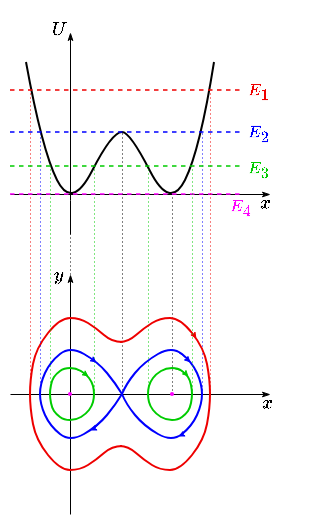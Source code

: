 <mxfile version="24.0.2" type="github">
  <diagram name="第 1 页" id="JSmVgA14fJBPbwNzcSOm">
    <mxGraphModel dx="421" dy="250" grid="1" gridSize="1" guides="1" tooltips="1" connect="1" arrows="1" fold="1" page="1" pageScale="1" pageWidth="827" pageHeight="1169" math="1" shadow="0">
      <root>
        <mxCell id="0" />
        <mxCell id="1" parent="0" />
        <mxCell id="qrRYNis3oJ5qUJAQLsxG-1" value="" style="endArrow=classicThin;html=1;rounded=0;strokeWidth=0.5;endSize=3;endFill=1;" parent="1" edge="1">
          <mxGeometry width="50" height="50" relative="1" as="geometry">
            <mxPoint x="90" y="200" as="sourcePoint" />
            <mxPoint x="220" y="200" as="targetPoint" />
          </mxGeometry>
        </mxCell>
        <mxCell id="qrRYNis3oJ5qUJAQLsxG-2" value="" style="endArrow=classicThin;html=1;rounded=0;strokeWidth=0.5;endSize=3;endFill=1;" parent="1" edge="1">
          <mxGeometry width="50" height="50" relative="1" as="geometry">
            <mxPoint x="120" y="260" as="sourcePoint" />
            <mxPoint x="120" y="140" as="targetPoint" />
          </mxGeometry>
        </mxCell>
        <mxCell id="MMYUAvoOAYFr21yK7-wF-7" value="&lt;font style=&quot;font-size: 8px;&quot;&gt;$$x$$&lt;/font&gt;" style="text;html=1;align=center;verticalAlign=middle;whiteSpace=wrap;rounded=0;" vertex="1" parent="1">
          <mxGeometry x="205.5" y="198" width="25" height="13" as="geometry" />
        </mxCell>
        <mxCell id="MMYUAvoOAYFr21yK7-wF-8" value="&lt;font style=&quot;font-size: 8px;&quot;&gt;$$y$$&lt;/font&gt;" style="text;html=1;align=center;verticalAlign=middle;whiteSpace=wrap;rounded=0;" vertex="1" parent="1">
          <mxGeometry x="102" y="134" width="24" height="14" as="geometry" />
        </mxCell>
        <mxCell id="MMYUAvoOAYFr21yK7-wF-9" value="" style="endArrow=classicThin;html=1;rounded=0;strokeWidth=0.5;endSize=3;endFill=1;" edge="1" parent="1">
          <mxGeometry width="50" height="50" relative="1" as="geometry">
            <mxPoint x="90" y="100" as="sourcePoint" />
            <mxPoint x="220" y="100" as="targetPoint" />
          </mxGeometry>
        </mxCell>
        <mxCell id="MMYUAvoOAYFr21yK7-wF-10" value="" style="endArrow=classicThin;html=1;rounded=0;strokeWidth=0.5;endSize=3;endFill=1;" edge="1" parent="1">
          <mxGeometry width="50" height="50" relative="1" as="geometry">
            <mxPoint x="120" y="120" as="sourcePoint" />
            <mxPoint x="120" y="19" as="targetPoint" />
            <Array as="points">
              <mxPoint x="120" y="103" />
            </Array>
          </mxGeometry>
        </mxCell>
        <mxCell id="MMYUAvoOAYFr21yK7-wF-15" value="&lt;font style=&quot;font-size: 8px;&quot;&gt;$$x$$&lt;/font&gt;" style="text;html=1;align=center;verticalAlign=middle;whiteSpace=wrap;rounded=0;" vertex="1" parent="1">
          <mxGeometry x="188" y="90" width="60" height="30" as="geometry" />
        </mxCell>
        <mxCell id="MMYUAvoOAYFr21yK7-wF-16" value="&lt;font style=&quot;font-size: 8px;&quot;&gt;$$U$$&lt;/font&gt;" style="text;html=1;align=center;verticalAlign=middle;whiteSpace=wrap;rounded=0;" vertex="1" parent="1">
          <mxGeometry x="85" y="3" width="60" height="30" as="geometry" />
        </mxCell>
        <mxCell id="MMYUAvoOAYFr21yK7-wF-23" value="" style="group" vertex="1" connectable="0" parent="1">
          <mxGeometry x="98" y="34" width="94" height="74" as="geometry" />
        </mxCell>
        <mxCell id="MMYUAvoOAYFr21yK7-wF-19" value="" style="curved=1;endArrow=none;html=1;rounded=0;endFill=0;" edge="1" parent="MMYUAvoOAYFr21yK7-wF-23">
          <mxGeometry width="50" height="50" relative="1" as="geometry">
            <mxPoint as="sourcePoint" />
            <mxPoint x="48" y="35" as="targetPoint" />
            <Array as="points">
              <mxPoint x="8" y="44" />
              <mxPoint x="23" y="74" />
              <mxPoint x="43" y="35" />
            </Array>
          </mxGeometry>
        </mxCell>
        <mxCell id="MMYUAvoOAYFr21yK7-wF-21" value="" style="curved=1;endArrow=none;html=1;rounded=0;endFill=0;" edge="1" parent="MMYUAvoOAYFr21yK7-wF-23">
          <mxGeometry width="50" height="50" relative="1" as="geometry">
            <mxPoint x="94" as="sourcePoint" />
            <mxPoint x="48" y="35" as="targetPoint" />
            <Array as="points">
              <mxPoint x="87" y="44" />
              <mxPoint x="72" y="74" />
              <mxPoint x="52" y="35" />
            </Array>
          </mxGeometry>
        </mxCell>
        <mxCell id="MMYUAvoOAYFr21yK7-wF-26" value="" style="endArrow=none;dashed=1;html=1;dashPattern=1 3;strokeWidth=0.5;rounded=0;" edge="1" parent="MMYUAvoOAYFr21yK7-wF-23">
          <mxGeometry width="50" height="50" relative="1" as="geometry">
            <mxPoint x="48" y="166" as="sourcePoint" />
            <mxPoint x="48" y="35" as="targetPoint" />
          </mxGeometry>
        </mxCell>
        <mxCell id="MMYUAvoOAYFr21yK7-wF-28" value="" style="endArrow=none;dashed=1;html=1;dashPattern=1 3;strokeWidth=0.5;rounded=0;strokeColor=#EE0000;" edge="1" parent="MMYUAvoOAYFr21yK7-wF-23">
          <mxGeometry width="50" height="50" relative="1" as="geometry">
            <mxPoint x="2" y="166" as="sourcePoint" />
            <mxPoint x="2" y="14" as="targetPoint" />
          </mxGeometry>
        </mxCell>
        <mxCell id="MMYUAvoOAYFr21yK7-wF-30" value="" style="endArrow=none;dashed=1;html=1;dashPattern=1 3;strokeWidth=0.5;rounded=0;" edge="1" parent="MMYUAvoOAYFr21yK7-wF-23">
          <mxGeometry width="50" height="50" relative="1" as="geometry">
            <mxPoint x="73" y="166" as="sourcePoint" />
            <mxPoint x="73" y="66" as="targetPoint" />
          </mxGeometry>
        </mxCell>
        <mxCell id="MMYUAvoOAYFr21yK7-wF-56" value="" style="endArrow=none;dashed=1;html=1;rounded=0;fillColor=#f8cecc;strokeColor=#0000FF;strokeWidth=0.75;" edge="1" parent="MMYUAvoOAYFr21yK7-wF-23">
          <mxGeometry width="50" height="50" relative="1" as="geometry">
            <mxPoint x="-8" y="35" as="sourcePoint" />
            <mxPoint x="109" y="35" as="targetPoint" />
          </mxGeometry>
        </mxCell>
        <mxCell id="MMYUAvoOAYFr21yK7-wF-58" value="" style="endArrow=none;dashed=1;html=1;dashPattern=1 3;strokeWidth=0.5;rounded=0;strokeColor=#0000FF;" edge="1" parent="MMYUAvoOAYFr21yK7-wF-23">
          <mxGeometry width="50" height="50" relative="1" as="geometry">
            <mxPoint x="88" y="166" as="sourcePoint" />
            <mxPoint x="88" y="35" as="targetPoint" />
          </mxGeometry>
        </mxCell>
        <mxCell id="MMYUAvoOAYFr21yK7-wF-73" value="" style="endArrow=none;dashed=1;html=1;dashPattern=1 3;strokeWidth=0.5;rounded=0;strokeColor=#00CC00;" edge="1" parent="MMYUAvoOAYFr21yK7-wF-23">
          <mxGeometry width="50" height="50" relative="1" as="geometry">
            <mxPoint x="34" y="166" as="sourcePoint" />
            <mxPoint x="34" y="52" as="targetPoint" />
          </mxGeometry>
        </mxCell>
        <mxCell id="MMYUAvoOAYFr21yK7-wF-74" value="" style="endArrow=none;dashed=1;html=1;dashPattern=1 3;strokeWidth=0.5;rounded=0;strokeColor=#00CC00;" edge="1" parent="MMYUAvoOAYFr21yK7-wF-23">
          <mxGeometry width="50" height="50" relative="1" as="geometry">
            <mxPoint x="61" y="166" as="sourcePoint" />
            <mxPoint x="61" y="52" as="targetPoint" />
          </mxGeometry>
        </mxCell>
        <mxCell id="MMYUAvoOAYFr21yK7-wF-94" value="" style="endArrow=none;dashed=1;html=1;rounded=0;fillColor=#f8cecc;strokeColor=#FF00FF;strokeWidth=0.75;" edge="1" parent="MMYUAvoOAYFr21yK7-wF-23">
          <mxGeometry width="50" height="50" relative="1" as="geometry">
            <mxPoint x="-8" y="66" as="sourcePoint" />
            <mxPoint x="109" y="66" as="targetPoint" />
          </mxGeometry>
        </mxCell>
        <mxCell id="MMYUAvoOAYFr21yK7-wF-24" value="" style="endArrow=none;dashed=1;html=1;rounded=0;fillColor=#f8cecc;strokeColor=#EE0000;strokeWidth=0.75;" edge="1" parent="1">
          <mxGeometry width="50" height="50" relative="1" as="geometry">
            <mxPoint x="90" y="48" as="sourcePoint" />
            <mxPoint x="207" y="48" as="targetPoint" />
          </mxGeometry>
        </mxCell>
        <mxCell id="MMYUAvoOAYFr21yK7-wF-29" value="" style="endArrow=none;dashed=1;html=1;dashPattern=1 3;strokeWidth=0.5;rounded=0;strokeColor=#EE0000;" edge="1" parent="1">
          <mxGeometry width="50" height="50" relative="1" as="geometry">
            <mxPoint x="190" y="200" as="sourcePoint" />
            <mxPoint x="190" y="48" as="targetPoint" />
          </mxGeometry>
        </mxCell>
        <mxCell id="MMYUAvoOAYFr21yK7-wF-31" value="" style="endArrow=none;dashed=1;html=1;dashPattern=1 3;strokeWidth=0.5;rounded=0;" edge="1" parent="1">
          <mxGeometry width="50" height="50" relative="1" as="geometry">
            <mxPoint x="120" y="200" as="sourcePoint" />
            <mxPoint x="120" y="100" as="targetPoint" />
          </mxGeometry>
        </mxCell>
        <mxCell id="MMYUAvoOAYFr21yK7-wF-55" value="" style="group" vertex="1" connectable="0" parent="1">
          <mxGeometry x="100" y="162" width="90" height="76" as="geometry" />
        </mxCell>
        <mxCell id="MMYUAvoOAYFr21yK7-wF-51" value="" style="group" vertex="1" connectable="0" parent="MMYUAvoOAYFr21yK7-wF-55">
          <mxGeometry width="90" height="38" as="geometry" />
        </mxCell>
        <mxCell id="MMYUAvoOAYFr21yK7-wF-32" value="" style="curved=1;endArrow=none;html=1;rounded=0;endFill=0;strokeColor=#EE0000;" edge="1" parent="MMYUAvoOAYFr21yK7-wF-51">
          <mxGeometry width="50" height="50" relative="1" as="geometry">
            <mxPoint x="46" y="12" as="sourcePoint" />
            <mxPoint y="38" as="targetPoint" />
            <Array as="points">
              <mxPoint x="41" y="12" />
              <mxPoint x="33" y="5" />
              <mxPoint x="25" />
              <mxPoint x="15" />
              <mxPoint x="3" y="15" />
              <mxPoint y="31" />
            </Array>
          </mxGeometry>
        </mxCell>
        <mxCell id="MMYUAvoOAYFr21yK7-wF-50" value="" style="curved=1;endArrow=none;html=1;rounded=0;endFill=0;strokeColor=#EE0000;" edge="1" parent="MMYUAvoOAYFr21yK7-wF-51">
          <mxGeometry width="50" height="50" relative="1" as="geometry">
            <mxPoint x="45" y="12" as="sourcePoint" />
            <mxPoint x="90" y="38" as="targetPoint" />
            <Array as="points">
              <mxPoint x="49" y="12" />
              <mxPoint x="57" y="5" />
              <mxPoint x="65" />
              <mxPoint x="75" />
              <mxPoint x="87" y="15" />
              <mxPoint x="90" y="31" />
            </Array>
          </mxGeometry>
        </mxCell>
        <mxCell id="MMYUAvoOAYFr21yK7-wF-6" value="" style="curved=1;endArrow=classic;html=1;rounded=0;endSize=2;strokeWidth=0.5;strokeColor=#EE0000;" edge="1" parent="MMYUAvoOAYFr21yK7-wF-51">
          <mxGeometry width="50" height="50" relative="1" as="geometry">
            <mxPoint x="74" y="1" as="sourcePoint" />
            <mxPoint x="83" y="10" as="targetPoint" />
            <Array as="points">
              <mxPoint x="78" y="3" />
            </Array>
          </mxGeometry>
        </mxCell>
        <mxCell id="MMYUAvoOAYFr21yK7-wF-61" value="" style="curved=1;endArrow=none;html=1;rounded=0;endFill=0;strokeColor=#0000FF;" edge="1" parent="MMYUAvoOAYFr21yK7-wF-51">
          <mxGeometry width="50" height="50" relative="1" as="geometry">
            <mxPoint x="86.0" y="38" as="sourcePoint" />
            <mxPoint x="46" y="38" as="targetPoint" />
            <Array as="points">
              <mxPoint x="86.0" y="33" />
              <mxPoint x="81.0" y="22" />
              <mxPoint x="71.0" y="14" />
              <mxPoint x="57.0" y="22" />
              <mxPoint x="48.0" y="33" />
            </Array>
          </mxGeometry>
        </mxCell>
        <mxCell id="MMYUAvoOAYFr21yK7-wF-66" value="" style="curved=1;endArrow=classic;html=1;rounded=0;endSize=2;strokeWidth=0.5;strokeColor=#0000FF;" edge="1" parent="MMYUAvoOAYFr21yK7-wF-51">
          <mxGeometry width="50" height="50" relative="1" as="geometry">
            <mxPoint x="74" y="17" as="sourcePoint" />
            <mxPoint x="80" y="22" as="targetPoint" />
            <Array as="points">
              <mxPoint x="76" y="18" />
            </Array>
          </mxGeometry>
        </mxCell>
        <mxCell id="MMYUAvoOAYFr21yK7-wF-72" value="" style="endArrow=none;dashed=1;html=1;dashPattern=1 3;strokeWidth=0.5;rounded=0;strokeColor=#00CC00;" edge="1" parent="MMYUAvoOAYFr21yK7-wF-51">
          <mxGeometry width="50" height="50" relative="1" as="geometry">
            <mxPoint x="81" y="38" as="sourcePoint" />
            <mxPoint x="81" y="-76" as="targetPoint" />
          </mxGeometry>
        </mxCell>
        <mxCell id="MMYUAvoOAYFr21yK7-wF-82" value="" style="group" vertex="1" connectable="0" parent="MMYUAvoOAYFr21yK7-wF-51">
          <mxGeometry x="10" y="25" width="22" height="13" as="geometry" />
        </mxCell>
        <mxCell id="MMYUAvoOAYFr21yK7-wF-77" value="" style="curved=1;endArrow=none;html=1;rounded=0;endFill=0;strokeColor=#00CC00;" edge="1" parent="MMYUAvoOAYFr21yK7-wF-82">
          <mxGeometry width="50" height="50" relative="1" as="geometry">
            <mxPoint y="13" as="sourcePoint" />
            <mxPoint x="10" as="targetPoint" />
            <Array as="points">
              <mxPoint y="11" />
              <mxPoint x="1" y="6" />
              <mxPoint x="3" y="3" />
              <mxPoint x="7" />
            </Array>
          </mxGeometry>
        </mxCell>
        <mxCell id="MMYUAvoOAYFr21yK7-wF-81" value="" style="curved=1;endArrow=none;html=1;rounded=0;endFill=0;strokeColor=#00CC00;" edge="1" parent="MMYUAvoOAYFr21yK7-wF-82">
          <mxGeometry width="50" height="50" relative="1" as="geometry">
            <mxPoint x="22" y="13" as="sourcePoint" />
            <mxPoint x="10" as="targetPoint" />
            <Array as="points">
              <mxPoint x="22" y="11" />
              <mxPoint x="21" y="7" />
              <mxPoint x="18" y="3" />
              <mxPoint x="13" />
            </Array>
          </mxGeometry>
        </mxCell>
        <mxCell id="MMYUAvoOAYFr21yK7-wF-65" value="" style="curved=1;endArrow=classic;html=1;rounded=0;endSize=2;strokeWidth=0.5;strokeColor=#00CC00;" edge="1" parent="MMYUAvoOAYFr21yK7-wF-82">
          <mxGeometry width="50" height="50" relative="1" as="geometry">
            <mxPoint x="12" as="sourcePoint" />
            <mxPoint x="19" y="4" as="targetPoint" />
            <Array as="points">
              <mxPoint x="15" y="1" />
            </Array>
          </mxGeometry>
        </mxCell>
        <mxCell id="MMYUAvoOAYFr21yK7-wF-52" value="" style="group;flipV=1;" vertex="1" connectable="0" parent="MMYUAvoOAYFr21yK7-wF-55">
          <mxGeometry y="38" width="90" height="38" as="geometry" />
        </mxCell>
        <mxCell id="MMYUAvoOAYFr21yK7-wF-53" value="" style="curved=1;endArrow=none;html=1;rounded=0;endFill=0;strokeColor=#EE0000;" edge="1" parent="MMYUAvoOAYFr21yK7-wF-52">
          <mxGeometry width="50" height="50" relative="1" as="geometry">
            <mxPoint x="46" y="26" as="sourcePoint" />
            <mxPoint as="targetPoint" />
            <Array as="points">
              <mxPoint x="41" y="26" />
              <mxPoint x="33" y="33" />
              <mxPoint x="25" y="38" />
              <mxPoint x="15" y="38" />
              <mxPoint x="3" y="23" />
              <mxPoint y="7" />
            </Array>
          </mxGeometry>
        </mxCell>
        <mxCell id="MMYUAvoOAYFr21yK7-wF-54" value="" style="curved=1;endArrow=none;html=1;rounded=0;endFill=0;strokeColor=#EE0000;" edge="1" parent="MMYUAvoOAYFr21yK7-wF-52">
          <mxGeometry width="50" height="50" relative="1" as="geometry">
            <mxPoint x="45" y="26" as="sourcePoint" />
            <mxPoint x="90" as="targetPoint" />
            <Array as="points">
              <mxPoint x="49" y="26" />
              <mxPoint x="57" y="33" />
              <mxPoint x="65" y="38" />
              <mxPoint x="75" y="38" />
              <mxPoint x="87" y="23" />
              <mxPoint x="90" y="7" />
            </Array>
          </mxGeometry>
        </mxCell>
        <mxCell id="MMYUAvoOAYFr21yK7-wF-62" value="" style="curved=1;endArrow=none;html=1;rounded=0;endFill=0;strokeColor=#0000FF;" edge="1" parent="MMYUAvoOAYFr21yK7-wF-52">
          <mxGeometry width="50" height="50" relative="1" as="geometry">
            <mxPoint x="86.0" as="sourcePoint" />
            <mxPoint x="46" as="targetPoint" />
            <Array as="points">
              <mxPoint x="86.0" y="5" />
              <mxPoint x="81.0" y="16" />
              <mxPoint x="71.0" y="24" />
              <mxPoint x="57.0" y="16" />
              <mxPoint x="48.0" y="5" />
            </Array>
          </mxGeometry>
        </mxCell>
        <mxCell id="MMYUAvoOAYFr21yK7-wF-63" value="" style="curved=1;endArrow=none;html=1;rounded=0;endFill=0;strokeColor=#0000FF;" edge="1" parent="MMYUAvoOAYFr21yK7-wF-52">
          <mxGeometry width="50" height="50" relative="1" as="geometry">
            <mxPoint x="5" as="sourcePoint" />
            <mxPoint x="46" as="targetPoint" />
            <Array as="points">
              <mxPoint x="5" y="5" />
              <mxPoint x="10" y="16" />
              <mxPoint x="20" y="24" />
              <mxPoint x="34" y="16" />
              <mxPoint x="43" y="5" />
            </Array>
          </mxGeometry>
        </mxCell>
        <mxCell id="MMYUAvoOAYFr21yK7-wF-68" value="" style="curved=1;endArrow=classic;html=1;rounded=0;endSize=2;strokeWidth=0.5;strokeColor=#0000FF;" edge="1" parent="MMYUAvoOAYFr21yK7-wF-52">
          <mxGeometry width="50" height="50" relative="1" as="geometry">
            <mxPoint x="80" y="16" as="sourcePoint" />
            <mxPoint x="74" y="21" as="targetPoint" />
            <Array as="points">
              <mxPoint x="76" y="20" />
            </Array>
          </mxGeometry>
        </mxCell>
        <mxCell id="MMYUAvoOAYFr21yK7-wF-67" value="" style="curved=1;endArrow=classic;html=1;rounded=0;endSize=2;strokeWidth=0.5;strokeColor=#0000FF;" edge="1" parent="MMYUAvoOAYFr21yK7-wF-52">
          <mxGeometry width="50" height="50" relative="1" as="geometry">
            <mxPoint x="36" y="13" as="sourcePoint" />
            <mxPoint x="30" y="18" as="targetPoint" />
            <Array as="points">
              <mxPoint x="32" y="17" />
            </Array>
          </mxGeometry>
        </mxCell>
        <mxCell id="MMYUAvoOAYFr21yK7-wF-57" value="" style="endArrow=none;dashed=1;html=1;dashPattern=1 3;strokeWidth=0.5;rounded=0;strokeColor=#0000FF;" edge="1" parent="1">
          <mxGeometry width="50" height="50" relative="1" as="geometry">
            <mxPoint x="105" y="200" as="sourcePoint" />
            <mxPoint x="105" y="69" as="targetPoint" />
          </mxGeometry>
        </mxCell>
        <mxCell id="MMYUAvoOAYFr21yK7-wF-59" value="" style="curved=1;endArrow=none;html=1;rounded=0;endFill=0;strokeColor=#0000FF;" edge="1" parent="1">
          <mxGeometry width="50" height="50" relative="1" as="geometry">
            <mxPoint x="105" y="200" as="sourcePoint" />
            <mxPoint x="146" y="200" as="targetPoint" />
            <Array as="points">
              <mxPoint x="105" y="195" />
              <mxPoint x="110" y="184" />
              <mxPoint x="120" y="176" />
              <mxPoint x="134" y="184" />
              <mxPoint x="143" y="195" />
            </Array>
          </mxGeometry>
        </mxCell>
        <mxCell id="MMYUAvoOAYFr21yK7-wF-69" value="" style="curved=1;endArrow=classic;html=1;rounded=0;endSize=2;strokeWidth=0.5;strokeColor=#0000FF;" edge="1" parent="1">
          <mxGeometry width="50" height="50" relative="1" as="geometry">
            <mxPoint x="127" y="180" as="sourcePoint" />
            <mxPoint x="133" y="184" as="targetPoint" />
            <Array as="points">
              <mxPoint x="129" y="181" />
            </Array>
          </mxGeometry>
        </mxCell>
        <mxCell id="MMYUAvoOAYFr21yK7-wF-70" value="" style="endArrow=none;dashed=1;html=1;rounded=0;fillColor=#f8cecc;strokeColor=#00CC00;strokeWidth=0.75;" edge="1" parent="1">
          <mxGeometry width="50" height="50" relative="1" as="geometry">
            <mxPoint x="90" y="86" as="sourcePoint" />
            <mxPoint x="207" y="86" as="targetPoint" />
          </mxGeometry>
        </mxCell>
        <mxCell id="MMYUAvoOAYFr21yK7-wF-71" value="" style="endArrow=none;dashed=1;html=1;dashPattern=1 3;strokeWidth=0.5;rounded=0;strokeColor=#00CC00;" edge="1" parent="1">
          <mxGeometry width="50" height="50" relative="1" as="geometry">
            <mxPoint x="110" y="200" as="sourcePoint" />
            <mxPoint x="110" y="86" as="targetPoint" />
          </mxGeometry>
        </mxCell>
        <mxCell id="MMYUAvoOAYFr21yK7-wF-83" value="" style="group;flipV=1;" vertex="1" connectable="0" parent="1">
          <mxGeometry x="110" y="200" width="22" height="13" as="geometry" />
        </mxCell>
        <mxCell id="MMYUAvoOAYFr21yK7-wF-84" value="" style="curved=1;endArrow=none;html=1;rounded=0;endFill=0;strokeColor=#00CC00;" edge="1" parent="MMYUAvoOAYFr21yK7-wF-83">
          <mxGeometry width="50" height="50" relative="1" as="geometry">
            <mxPoint as="sourcePoint" />
            <mxPoint x="10" y="13" as="targetPoint" />
            <Array as="points">
              <mxPoint y="2" />
              <mxPoint x="1" y="7" />
              <mxPoint x="3" y="10" />
              <mxPoint x="7" y="13" />
            </Array>
          </mxGeometry>
        </mxCell>
        <mxCell id="MMYUAvoOAYFr21yK7-wF-85" value="" style="curved=1;endArrow=none;html=1;rounded=0;endFill=0;strokeColor=#00CC00;" edge="1" parent="MMYUAvoOAYFr21yK7-wF-83">
          <mxGeometry width="50" height="50" relative="1" as="geometry">
            <mxPoint x="22" as="sourcePoint" />
            <mxPoint x="10" y="13" as="targetPoint" />
            <Array as="points">
              <mxPoint x="22" y="2" />
              <mxPoint x="21" y="6" />
              <mxPoint x="18" y="10" />
              <mxPoint x="13" y="13" />
            </Array>
          </mxGeometry>
        </mxCell>
        <mxCell id="MMYUAvoOAYFr21yK7-wF-109" value="" style="ellipse;whiteSpace=wrap;html=1;strokeColor=none;fillColor=#FF00FF;" vertex="1" parent="MMYUAvoOAYFr21yK7-wF-83">
          <mxGeometry x="9" y="-1" width="2" height="2" as="geometry" />
        </mxCell>
        <mxCell id="MMYUAvoOAYFr21yK7-wF-86" value="" style="group;flipH=1;" vertex="1" connectable="0" parent="1">
          <mxGeometry x="159" y="187" width="22" height="13" as="geometry" />
        </mxCell>
        <mxCell id="MMYUAvoOAYFr21yK7-wF-87" value="" style="curved=1;endArrow=none;html=1;rounded=0;endFill=0;strokeColor=#00CC00;" edge="1" parent="MMYUAvoOAYFr21yK7-wF-86">
          <mxGeometry width="50" height="50" relative="1" as="geometry">
            <mxPoint x="22" y="13" as="sourcePoint" />
            <mxPoint x="12" as="targetPoint" />
            <Array as="points">
              <mxPoint x="22" y="11" />
              <mxPoint x="21" y="6" />
              <mxPoint x="19" y="3" />
              <mxPoint x="15" />
            </Array>
          </mxGeometry>
        </mxCell>
        <mxCell id="MMYUAvoOAYFr21yK7-wF-88" value="" style="curved=1;endArrow=none;html=1;rounded=0;endFill=0;strokeColor=#00CC00;" edge="1" parent="MMYUAvoOAYFr21yK7-wF-86">
          <mxGeometry width="50" height="50" relative="1" as="geometry">
            <mxPoint y="13" as="sourcePoint" />
            <mxPoint x="12" as="targetPoint" />
            <Array as="points">
              <mxPoint y="11" />
              <mxPoint x="1" y="7" />
              <mxPoint x="4" y="3" />
              <mxPoint x="9" />
            </Array>
          </mxGeometry>
        </mxCell>
        <mxCell id="MMYUAvoOAYFr21yK7-wF-92" value="" style="curved=1;endArrow=classic;html=1;rounded=0;endSize=2;strokeWidth=0.5;strokeColor=#00CC00;" edge="1" parent="MMYUAvoOAYFr21yK7-wF-86">
          <mxGeometry width="50" height="50" relative="1" as="geometry">
            <mxPoint x="13" as="sourcePoint" />
            <mxPoint x="20" y="4" as="targetPoint" />
            <Array as="points">
              <mxPoint x="17" y="1" />
            </Array>
          </mxGeometry>
        </mxCell>
        <mxCell id="MMYUAvoOAYFr21yK7-wF-89" value="" style="group;flipV=1;flipH=1;" vertex="1" connectable="0" parent="1">
          <mxGeometry x="159" y="200" width="22" height="13" as="geometry" />
        </mxCell>
        <mxCell id="MMYUAvoOAYFr21yK7-wF-90" value="" style="curved=1;endArrow=none;html=1;rounded=0;endFill=0;strokeColor=#00CC00;" edge="1" parent="MMYUAvoOAYFr21yK7-wF-89">
          <mxGeometry width="50" height="50" relative="1" as="geometry">
            <mxPoint x="22" as="sourcePoint" />
            <mxPoint x="12" y="13" as="targetPoint" />
            <Array as="points">
              <mxPoint x="22" y="2" />
              <mxPoint x="21" y="7" />
              <mxPoint x="19" y="10" />
              <mxPoint x="15" y="13" />
            </Array>
          </mxGeometry>
        </mxCell>
        <mxCell id="MMYUAvoOAYFr21yK7-wF-91" value="" style="curved=1;endArrow=none;html=1;rounded=0;endFill=0;strokeColor=#00CC00;" edge="1" parent="MMYUAvoOAYFr21yK7-wF-89">
          <mxGeometry width="50" height="50" relative="1" as="geometry">
            <mxPoint as="sourcePoint" />
            <mxPoint x="12" y="13" as="targetPoint" />
            <Array as="points">
              <mxPoint y="2" />
              <mxPoint x="1" y="6" />
              <mxPoint x="4" y="10" />
              <mxPoint x="9" y="13" />
            </Array>
          </mxGeometry>
        </mxCell>
        <mxCell id="MMYUAvoOAYFr21yK7-wF-111" value="" style="ellipse;whiteSpace=wrap;html=1;strokeColor=none;fillColor=#FF00FF;" vertex="1" parent="MMYUAvoOAYFr21yK7-wF-89">
          <mxGeometry x="11" y="-1" width="2" height="2" as="geometry" />
        </mxCell>
        <mxCell id="MMYUAvoOAYFr21yK7-wF-112" value="&lt;font color=&quot;#ee0000&quot; style=&quot;font-size: 7px;&quot;&gt;$$E_1$$&lt;/font&gt;" style="text;html=1;align=center;verticalAlign=middle;whiteSpace=wrap;rounded=0;fillColor=none;" vertex="1" parent="1">
          <mxGeometry x="204" y="39" width="20" height="18" as="geometry" />
        </mxCell>
        <mxCell id="MMYUAvoOAYFr21yK7-wF-113" value="&lt;font color=&quot;#0000ff&quot; style=&quot;font-size: 7px;&quot;&gt;$$E_2$$&lt;/font&gt;" style="text;html=1;align=center;verticalAlign=middle;whiteSpace=wrap;rounded=0;fillColor=none;" vertex="1" parent="1">
          <mxGeometry x="204" y="60" width="20" height="18" as="geometry" />
        </mxCell>
        <mxCell id="MMYUAvoOAYFr21yK7-wF-114" value="&lt;font color=&quot;#00cc00&quot; style=&quot;font-size: 7px;&quot;&gt;$$E_3$$&lt;/font&gt;" style="text;html=1;align=center;verticalAlign=middle;whiteSpace=wrap;rounded=0;fillColor=none;" vertex="1" parent="1">
          <mxGeometry x="204" y="78" width="20" height="18" as="geometry" />
        </mxCell>
        <mxCell id="MMYUAvoOAYFr21yK7-wF-115" value="&lt;font color=&quot;#ff00ff&quot; style=&quot;font-size: 7px;&quot;&gt;$$E_4$$&lt;/font&gt;" style="text;html=1;align=center;verticalAlign=middle;whiteSpace=wrap;rounded=0;fillColor=none;" vertex="1" parent="1">
          <mxGeometry x="195" y="97" width="20" height="18" as="geometry" />
        </mxCell>
      </root>
    </mxGraphModel>
  </diagram>
</mxfile>
